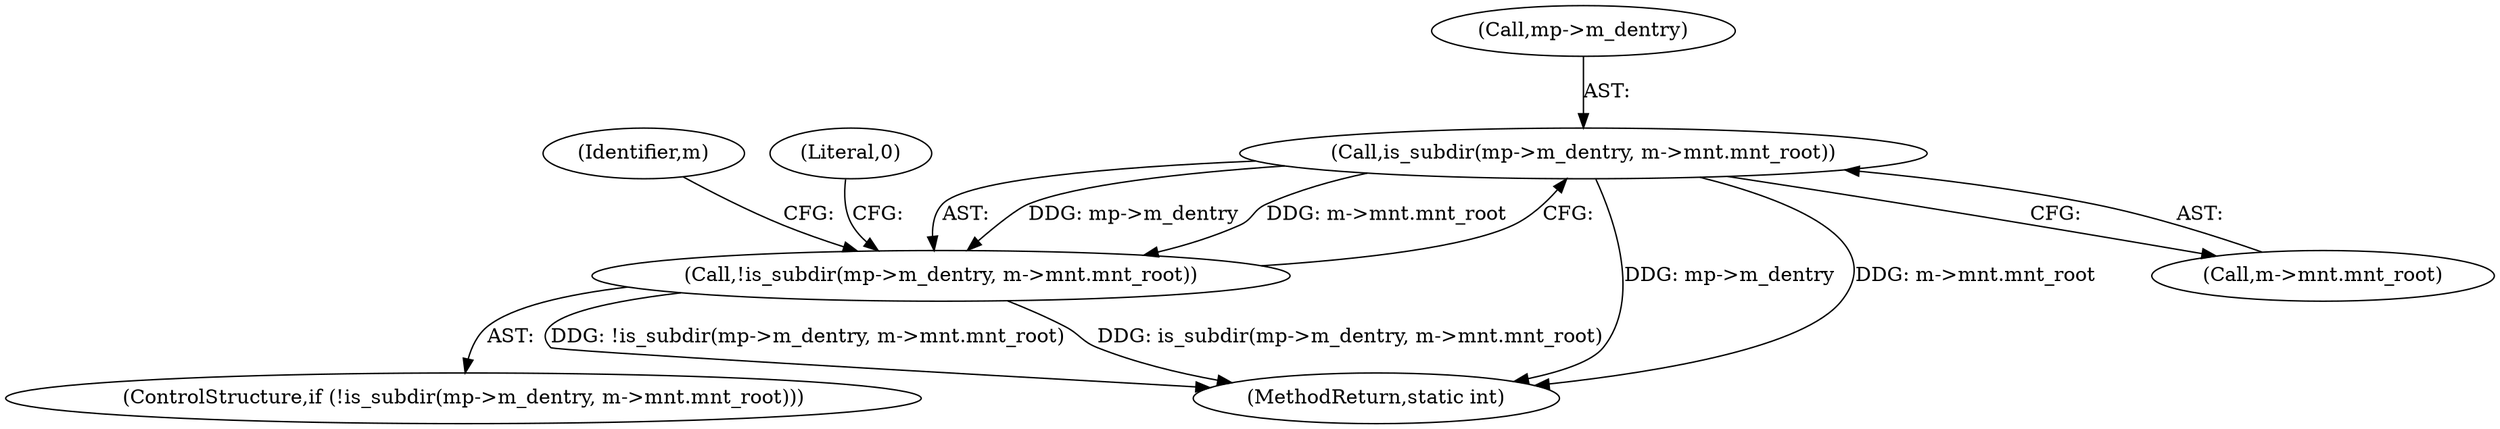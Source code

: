 digraph "0_linux_5ec0811d30378ae104f250bfc9b3640242d81e3f_0@pointer" {
"1000116" [label="(Call,is_subdir(mp->m_dentry, m->mnt.mnt_root))"];
"1000115" [label="(Call,!is_subdir(mp->m_dentry, m->mnt.mnt_root))"];
"1000114" [label="(ControlStructure,if (!is_subdir(mp->m_dentry, m->mnt.mnt_root)))"];
"1000129" [label="(Identifier,m)"];
"1000272" [label="(MethodReturn,static int)"];
"1000126" [label="(Literal,0)"];
"1000115" [label="(Call,!is_subdir(mp->m_dentry, m->mnt.mnt_root))"];
"1000116" [label="(Call,is_subdir(mp->m_dentry, m->mnt.mnt_root))"];
"1000120" [label="(Call,m->mnt.mnt_root)"];
"1000117" [label="(Call,mp->m_dentry)"];
"1000116" -> "1000115"  [label="AST: "];
"1000116" -> "1000120"  [label="CFG: "];
"1000117" -> "1000116"  [label="AST: "];
"1000120" -> "1000116"  [label="AST: "];
"1000115" -> "1000116"  [label="CFG: "];
"1000116" -> "1000272"  [label="DDG: mp->m_dentry"];
"1000116" -> "1000272"  [label="DDG: m->mnt.mnt_root"];
"1000116" -> "1000115"  [label="DDG: mp->m_dentry"];
"1000116" -> "1000115"  [label="DDG: m->mnt.mnt_root"];
"1000115" -> "1000114"  [label="AST: "];
"1000126" -> "1000115"  [label="CFG: "];
"1000129" -> "1000115"  [label="CFG: "];
"1000115" -> "1000272"  [label="DDG: !is_subdir(mp->m_dentry, m->mnt.mnt_root)"];
"1000115" -> "1000272"  [label="DDG: is_subdir(mp->m_dentry, m->mnt.mnt_root)"];
}
